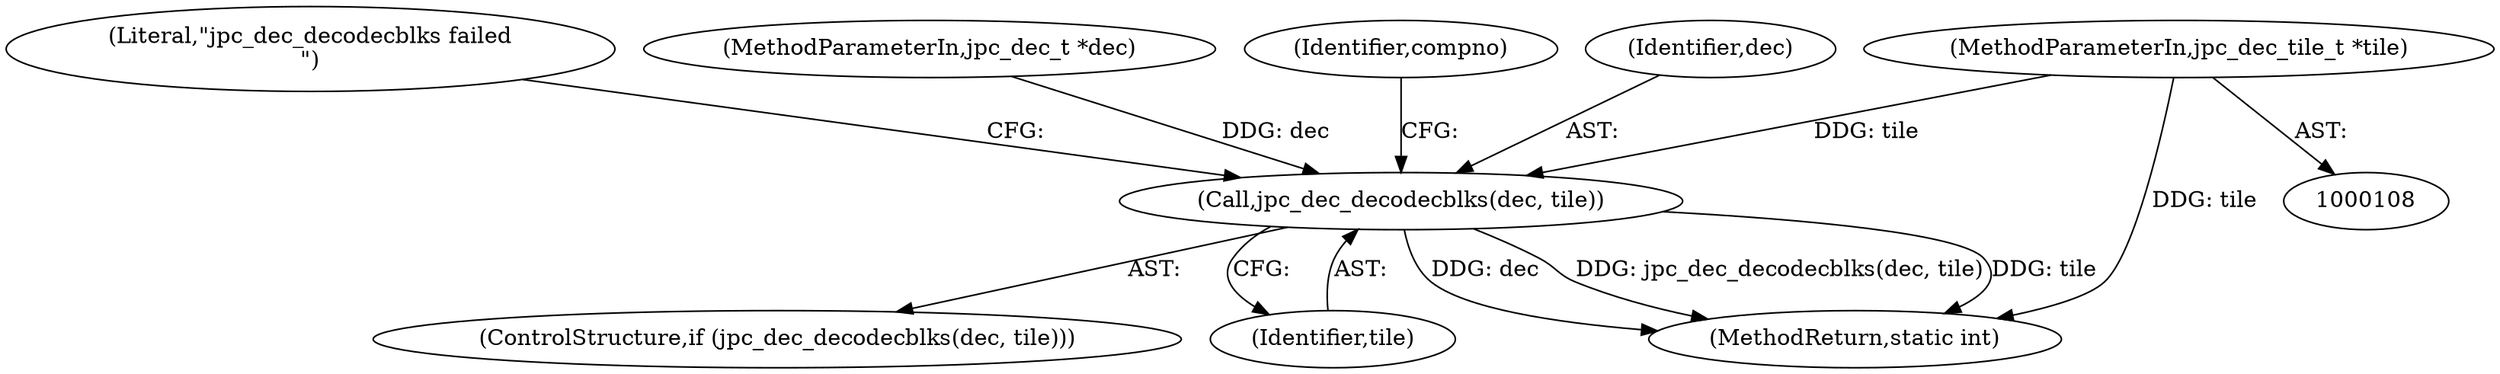 digraph "0_jasper_dee11ec440d7908d1daf69f40a3324b27cf213ba@pointer" {
"1000110" [label="(MethodParameterIn,jpc_dec_tile_t *tile)"];
"1000125" [label="(Call,jpc_dec_decodecblks(dec, tile))"];
"1000125" [label="(Call,jpc_dec_decodecblks(dec, tile))"];
"1000124" [label="(ControlStructure,if (jpc_dec_decodecblks(dec, tile)))"];
"1000110" [label="(MethodParameterIn,jpc_dec_tile_t *tile)"];
"1000130" [label="(Literal,\"jpc_dec_decodecblks failed\n\")"];
"1000127" [label="(Identifier,tile)"];
"1000109" [label="(MethodParameterIn,jpc_dec_t *dec)"];
"1000137" [label="(Identifier,compno)"];
"1000126" [label="(Identifier,dec)"];
"1000699" [label="(MethodReturn,static int)"];
"1000110" -> "1000108"  [label="AST: "];
"1000110" -> "1000699"  [label="DDG: tile"];
"1000110" -> "1000125"  [label="DDG: tile"];
"1000125" -> "1000124"  [label="AST: "];
"1000125" -> "1000127"  [label="CFG: "];
"1000126" -> "1000125"  [label="AST: "];
"1000127" -> "1000125"  [label="AST: "];
"1000130" -> "1000125"  [label="CFG: "];
"1000137" -> "1000125"  [label="CFG: "];
"1000125" -> "1000699"  [label="DDG: dec"];
"1000125" -> "1000699"  [label="DDG: jpc_dec_decodecblks(dec, tile)"];
"1000125" -> "1000699"  [label="DDG: tile"];
"1000109" -> "1000125"  [label="DDG: dec"];
}
